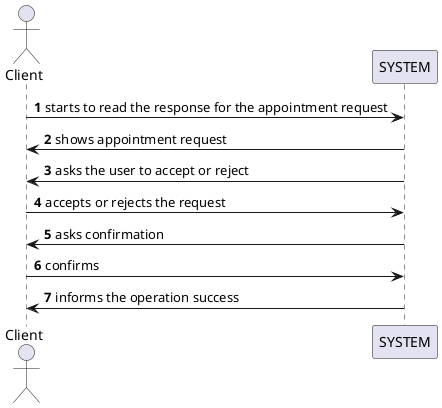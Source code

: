 @startuml

actor Client as client
participant SYSTEM as ui

autonumber

client -> ui: starts to read the response for the appointment request

ui -> client: shows appointment request

ui -> client: asks the user to accept or reject

client -> ui: accepts or rejects the request

ui -> client: asks confirmation

client -> ui: confirms

ui -> client: informs the operation success


@enduml